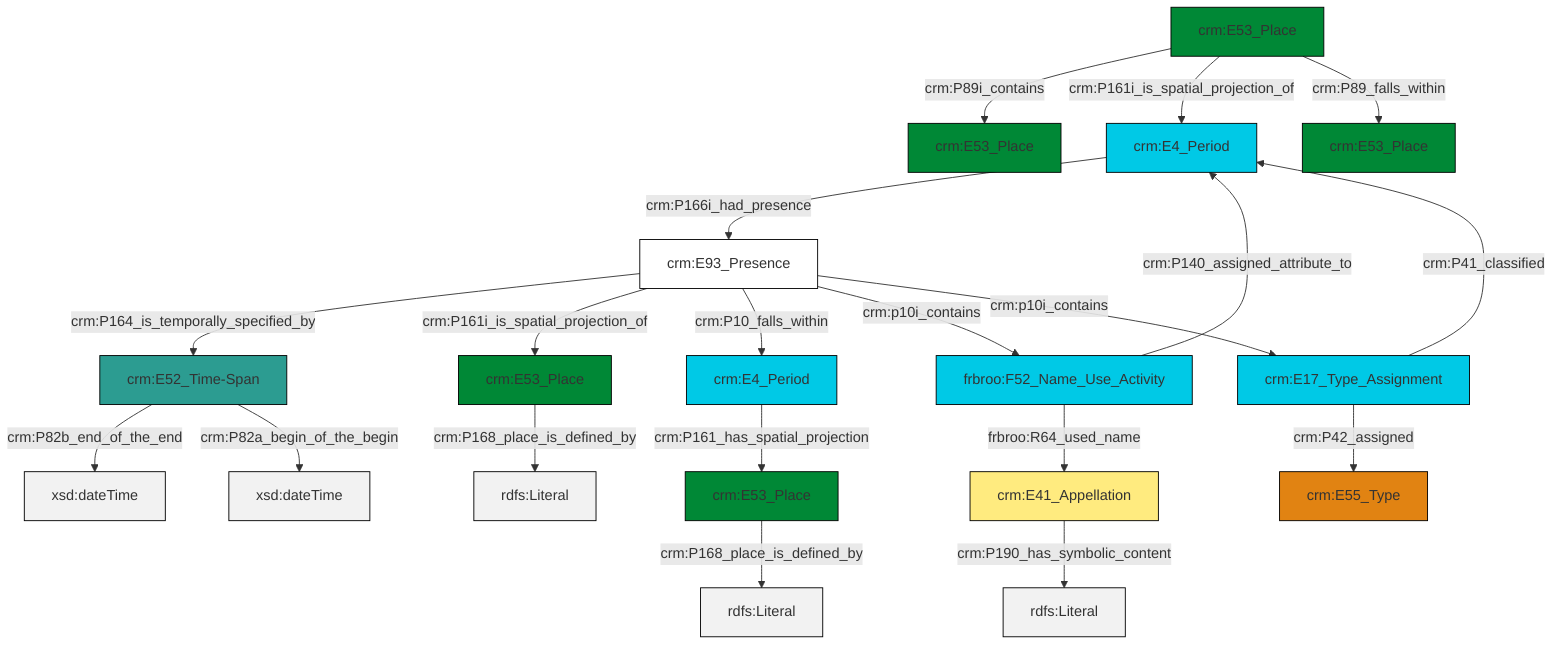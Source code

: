graph TD
classDef Literal fill:#f2f2f2,stroke:#000000;
classDef CRM_Entity fill:#FFFFFF,stroke:#000000;
classDef Temporal_Entity fill:#00C9E6, stroke:#000000;
classDef Type fill:#E18312, stroke:#000000;
classDef Time-Span fill:#2C9C91, stroke:#000000;
classDef Appellation fill:#FFEB7F, stroke:#000000;
classDef Place fill:#008836, stroke:#000000;
classDef Persistent_Item fill:#B266B2, stroke:#000000;
classDef Conceptual_Object fill:#FFD700, stroke:#000000;
classDef Physical_Thing fill:#D2B48C, stroke:#000000;
classDef Actor fill:#f58aad, stroke:#000000;
classDef PC_Classes fill:#4ce600, stroke:#000000;
classDef Multi fill:#cccccc,stroke:#000000;

2["crm:E93_Presence"]:::CRM_Entity -->|crm:P164_is_temporally_specified_by| 3["crm:E52_Time-Span"]:::Time-Span
6["crm:E4_Period"]:::Temporal_Entity -->|crm:P161_has_spatial_projection| 7["crm:E53_Place"]:::Place
8["frbroo:F52_Name_Use_Activity"]:::Temporal_Entity -->|crm:P140_assigned_attribute_to| 0["crm:E4_Period"]:::Temporal_Entity
9["crm:E53_Place"]:::Place -->|crm:P89i_contains| 10["crm:E53_Place"]:::Place
3["crm:E52_Time-Span"]:::Time-Span -->|crm:P82b_end_of_the_end| 11[xsd:dateTime]:::Literal
12["crm:E17_Type_Assignment"]:::Temporal_Entity -->|crm:P41_classified| 0["crm:E4_Period"]:::Temporal_Entity
0["crm:E4_Period"]:::Temporal_Entity -->|crm:P166i_had_presence| 2["crm:E93_Presence"]:::CRM_Entity
2["crm:E93_Presence"]:::CRM_Entity -->|crm:P161i_is_spatial_projection_of| 4["crm:E53_Place"]:::Place
2["crm:E93_Presence"]:::CRM_Entity -->|crm:P10_falls_within| 6["crm:E4_Period"]:::Temporal_Entity
2["crm:E93_Presence"]:::CRM_Entity -->|crm:p10i_contains| 8["frbroo:F52_Name_Use_Activity"]:::Temporal_Entity
7["crm:E53_Place"]:::Place -->|crm:P168_place_is_defined_by| 14[rdfs:Literal]:::Literal
17["crm:E41_Appellation"]:::Appellation -->|crm:P190_has_symbolic_content| 18[rdfs:Literal]:::Literal
8["frbroo:F52_Name_Use_Activity"]:::Temporal_Entity -->|frbroo:R64_used_name| 17["crm:E41_Appellation"]:::Appellation
2["crm:E93_Presence"]:::CRM_Entity -->|crm:p10i_contains| 12["crm:E17_Type_Assignment"]:::Temporal_Entity
9["crm:E53_Place"]:::Place -->|crm:P161i_is_spatial_projection_of| 0["crm:E4_Period"]:::Temporal_Entity
3["crm:E52_Time-Span"]:::Time-Span -->|crm:P82a_begin_of_the_begin| 23[xsd:dateTime]:::Literal
9["crm:E53_Place"]:::Place -->|crm:P89_falls_within| 24["crm:E53_Place"]:::Place
12["crm:E17_Type_Assignment"]:::Temporal_Entity -->|crm:P42_assigned| 20["crm:E55_Type"]:::Type
4["crm:E53_Place"]:::Place -->|crm:P168_place_is_defined_by| 29[rdfs:Literal]:::Literal